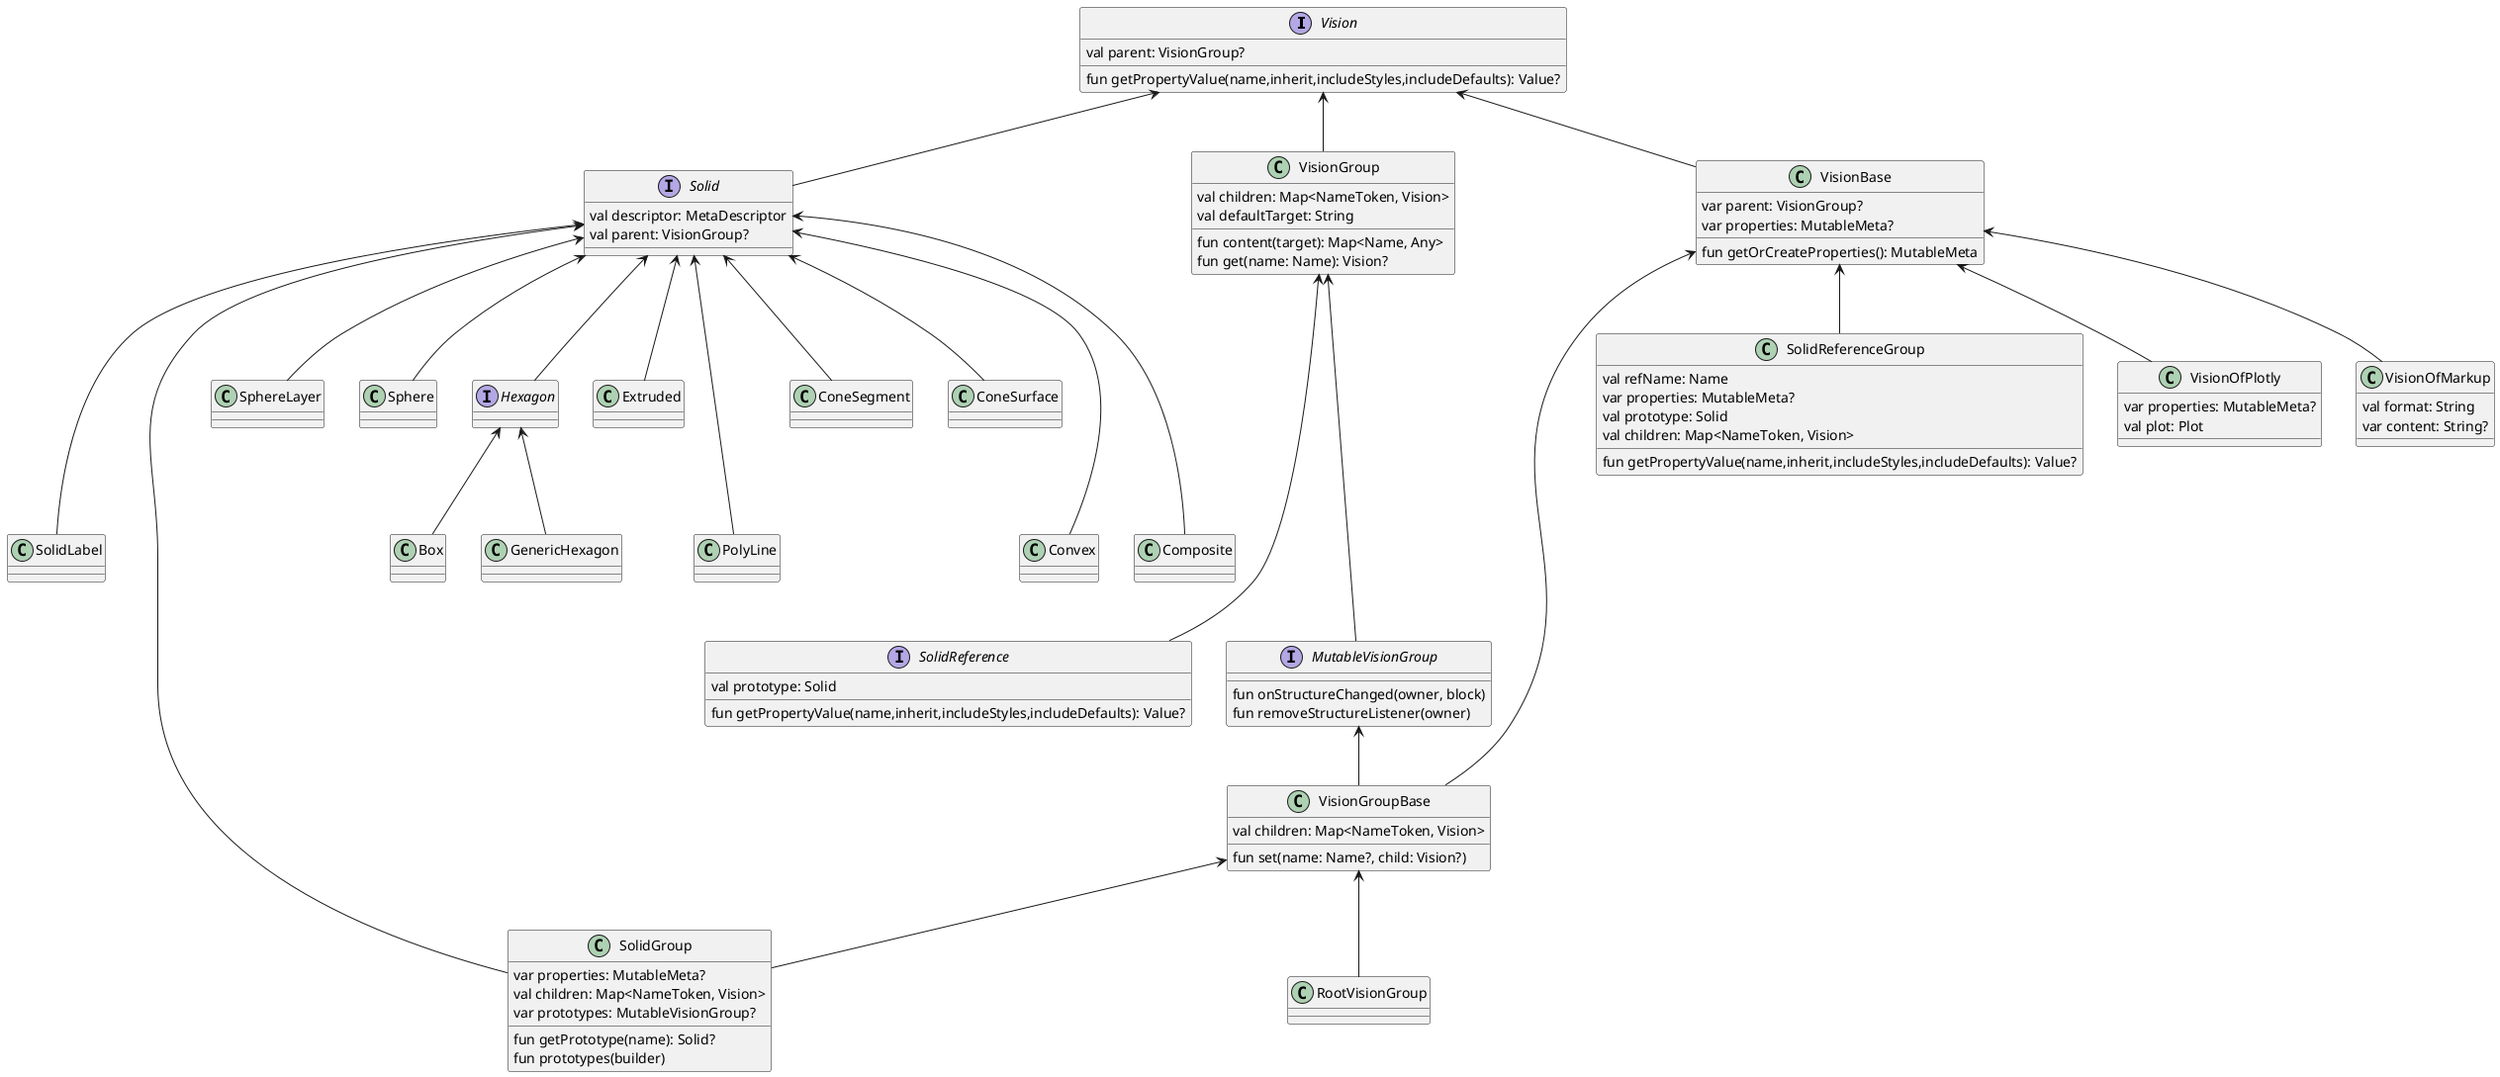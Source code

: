 @startuml
'https://plantuml.com/class-diagram

interface Vision{
    val parent: VisionGroup?
    fun getPropertyValue(name,inherit,includeStyles,includeDefaults): Value?
}

interface Solid{
    val descriptor: MetaDescriptor
    val parent: VisionGroup?
}
Vision <-- Solid

class VisionGroup{
    val children: Map<NameToken, Vision>
    val defaultTarget: String
    fun content(target): Map<Name, Any>
    fun get(name: Name): Vision?
}
Vision <-- VisionGroup

class VisionBase{
    var parent: VisionGroup?
    var properties: MutableMeta?
    fun getOrCreateProperties(): MutableMeta
}
Vision <-- VisionBase


class SolidLabel
Solid <--- SolidLabel

class SolidGroup{
    var properties: MutableMeta?
    val children: Map<NameToken, Vision>
    var prototypes: MutableVisionGroup?

    fun getPrototype(name): Solid?
    fun prototypes(builder)
}
Solid <--- SolidGroup
VisionGroupBase <-- SolidGroup

class SphereLayer
Solid <-- SphereLayer

class Sphere
Solid <-- Sphere

class Box
Hexagon <-- Box

class GenericHexagon
Hexagon <-- GenericHexagon

class Extruded
Solid <-- Extruded


class PolyLine
Solid <--- PolyLine


interface Hexagon
Solid <-- Hexagon

class ConeSegment
Solid <-- ConeSegment

class ConeSurface
Solid <-- ConeSurface


class Convex
Solid <--- Convex

class Composite
Solid <--- Composite


interface SolidReference{
    val prototype: Solid
    fun getPropertyValue(name,inherit,includeStyles,includeDefaults): Value?
}
VisionGroup <---- SolidReference

class SolidReferenceGroup{
    val refName: Name
    var properties: MutableMeta?
    val prototype: Solid
    val children: Map<NameToken, Vision>
    fun getPropertyValue(name,inherit,includeStyles,includeDefaults): Value?
}
VisionBase <-- SolidReferenceGroup

interface MutableVisionGroup{
    fun onStructureChanged(owner, block)
    fun removeStructureListener(owner)
}
VisionGroup <---- MutableVisionGroup

class VisionGroupBase{
    val children: Map<NameToken, Vision>
    fun set(name: Name?, child: Vision?)
}
VisionBase <-- VisionGroupBase
MutableVisionGroup <-- VisionGroupBase

class RootVisionGroup
VisionGroupBase <-- RootVisionGroup


class VisionOfPlotly{
     var properties: MutableMeta?
     val plot: Plot
}
VisionBase <-- VisionOfPlotly

class VisionOfMarkup{
    val format: String
    var content: String?
}
VisionBase <-- VisionOfMarkup
@enduml
